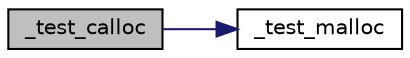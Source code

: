digraph "_test_calloc"
{
 // LATEX_PDF_SIZE
  edge [fontname="Helvetica",fontsize="10",labelfontname="Helvetica",labelfontsize="10"];
  node [fontname="Helvetica",fontsize="10",shape=record];
  rankdir="LR";
  Node1 [label="_test_calloc",height=0.2,width=0.4,color="black", fillcolor="grey75", style="filled", fontcolor="black",tooltip=" "];
  Node1 -> Node2 [color="midnightblue",fontsize="10",style="solid",fontname="Helvetica"];
  Node2 [label="_test_malloc",height=0.2,width=0.4,color="black", fillcolor="white", style="filled",URL="$group__cmocka.html#gac0f84cf850df35b390f2f85de0a6de64",tooltip=" "];
}
